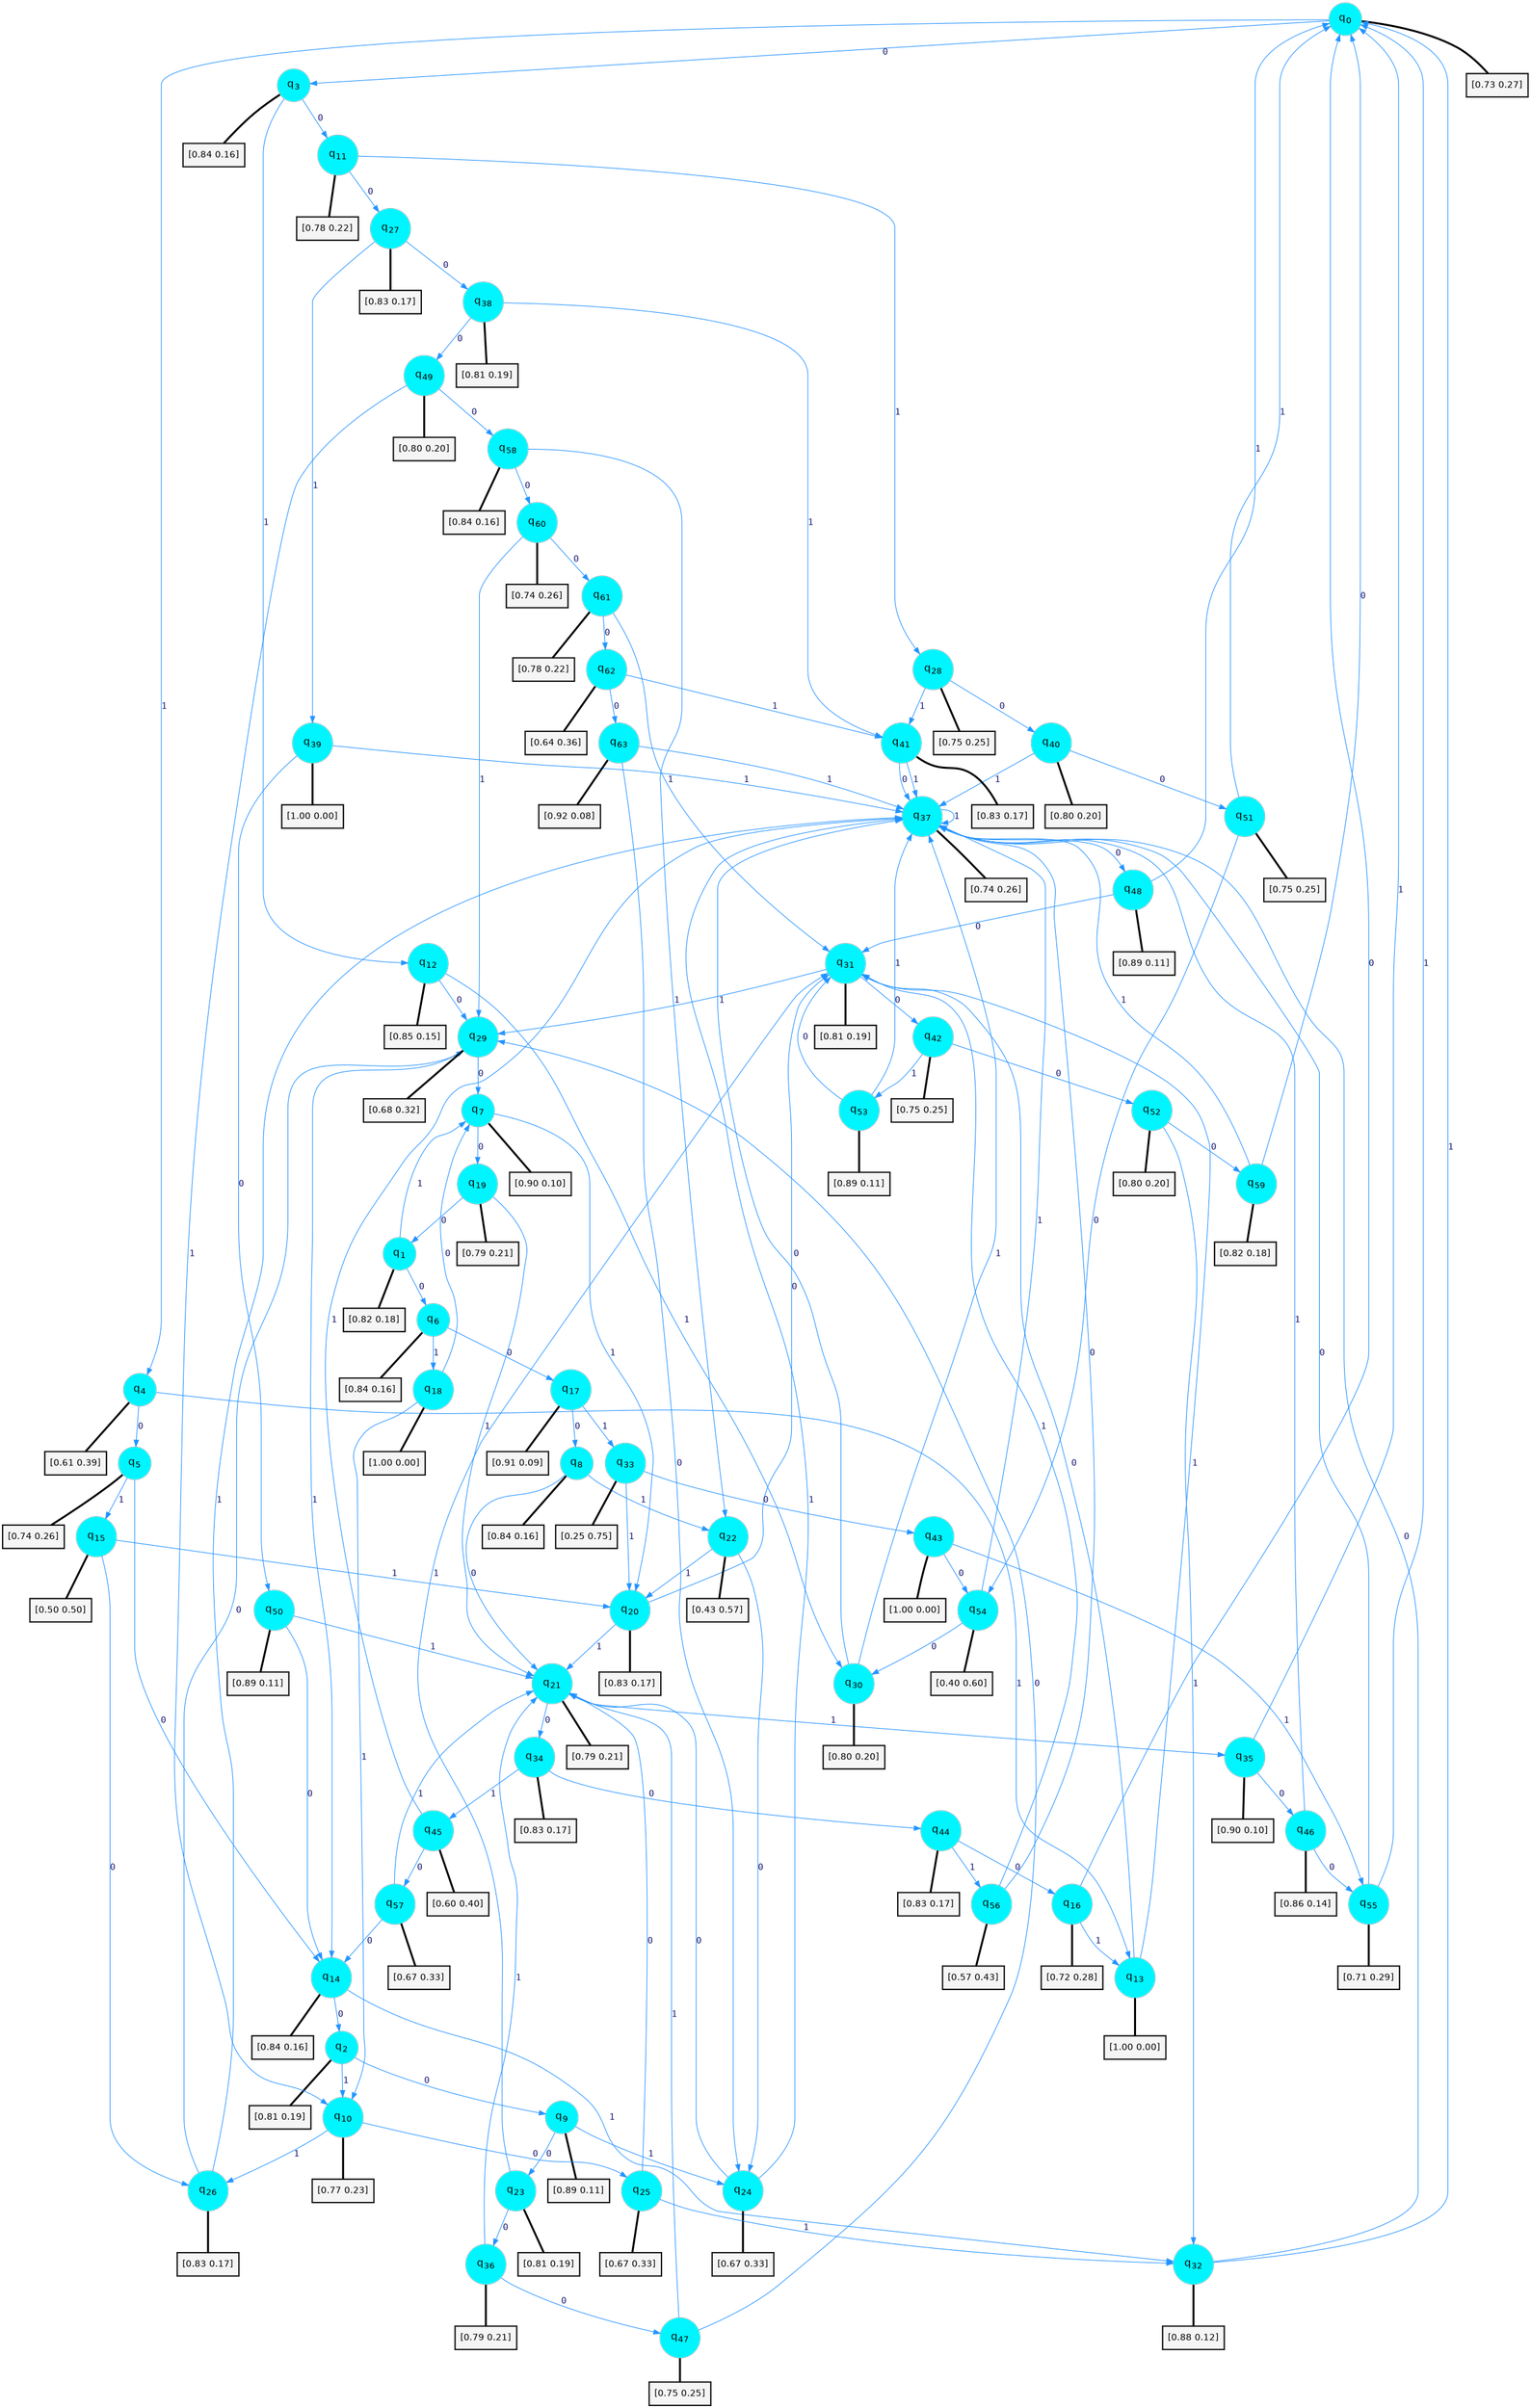 digraph G {
graph [
bgcolor=transparent, dpi=300, rankdir=TD, size="40,25"];
node [
color=gray, fillcolor=turquoise1, fontcolor=black, fontname=Helvetica, fontsize=16, fontweight=bold, shape=circle, style=filled];
edge [
arrowsize=1, color=dodgerblue1, fontcolor=midnightblue, fontname=courier, fontweight=bold, penwidth=1, style=solid, weight=20];
0[label=<q<SUB>0</SUB>>];
1[label=<q<SUB>1</SUB>>];
2[label=<q<SUB>2</SUB>>];
3[label=<q<SUB>3</SUB>>];
4[label=<q<SUB>4</SUB>>];
5[label=<q<SUB>5</SUB>>];
6[label=<q<SUB>6</SUB>>];
7[label=<q<SUB>7</SUB>>];
8[label=<q<SUB>8</SUB>>];
9[label=<q<SUB>9</SUB>>];
10[label=<q<SUB>10</SUB>>];
11[label=<q<SUB>11</SUB>>];
12[label=<q<SUB>12</SUB>>];
13[label=<q<SUB>13</SUB>>];
14[label=<q<SUB>14</SUB>>];
15[label=<q<SUB>15</SUB>>];
16[label=<q<SUB>16</SUB>>];
17[label=<q<SUB>17</SUB>>];
18[label=<q<SUB>18</SUB>>];
19[label=<q<SUB>19</SUB>>];
20[label=<q<SUB>20</SUB>>];
21[label=<q<SUB>21</SUB>>];
22[label=<q<SUB>22</SUB>>];
23[label=<q<SUB>23</SUB>>];
24[label=<q<SUB>24</SUB>>];
25[label=<q<SUB>25</SUB>>];
26[label=<q<SUB>26</SUB>>];
27[label=<q<SUB>27</SUB>>];
28[label=<q<SUB>28</SUB>>];
29[label=<q<SUB>29</SUB>>];
30[label=<q<SUB>30</SUB>>];
31[label=<q<SUB>31</SUB>>];
32[label=<q<SUB>32</SUB>>];
33[label=<q<SUB>33</SUB>>];
34[label=<q<SUB>34</SUB>>];
35[label=<q<SUB>35</SUB>>];
36[label=<q<SUB>36</SUB>>];
37[label=<q<SUB>37</SUB>>];
38[label=<q<SUB>38</SUB>>];
39[label=<q<SUB>39</SUB>>];
40[label=<q<SUB>40</SUB>>];
41[label=<q<SUB>41</SUB>>];
42[label=<q<SUB>42</SUB>>];
43[label=<q<SUB>43</SUB>>];
44[label=<q<SUB>44</SUB>>];
45[label=<q<SUB>45</SUB>>];
46[label=<q<SUB>46</SUB>>];
47[label=<q<SUB>47</SUB>>];
48[label=<q<SUB>48</SUB>>];
49[label=<q<SUB>49</SUB>>];
50[label=<q<SUB>50</SUB>>];
51[label=<q<SUB>51</SUB>>];
52[label=<q<SUB>52</SUB>>];
53[label=<q<SUB>53</SUB>>];
54[label=<q<SUB>54</SUB>>];
55[label=<q<SUB>55</SUB>>];
56[label=<q<SUB>56</SUB>>];
57[label=<q<SUB>57</SUB>>];
58[label=<q<SUB>58</SUB>>];
59[label=<q<SUB>59</SUB>>];
60[label=<q<SUB>60</SUB>>];
61[label=<q<SUB>61</SUB>>];
62[label=<q<SUB>62</SUB>>];
63[label=<q<SUB>63</SUB>>];
64[label="[0.73 0.27]", shape=box,fontcolor=black, fontname=Helvetica, fontsize=14, penwidth=2, fillcolor=whitesmoke,color=black];
65[label="[0.82 0.18]", shape=box,fontcolor=black, fontname=Helvetica, fontsize=14, penwidth=2, fillcolor=whitesmoke,color=black];
66[label="[0.81 0.19]", shape=box,fontcolor=black, fontname=Helvetica, fontsize=14, penwidth=2, fillcolor=whitesmoke,color=black];
67[label="[0.84 0.16]", shape=box,fontcolor=black, fontname=Helvetica, fontsize=14, penwidth=2, fillcolor=whitesmoke,color=black];
68[label="[0.61 0.39]", shape=box,fontcolor=black, fontname=Helvetica, fontsize=14, penwidth=2, fillcolor=whitesmoke,color=black];
69[label="[0.74 0.26]", shape=box,fontcolor=black, fontname=Helvetica, fontsize=14, penwidth=2, fillcolor=whitesmoke,color=black];
70[label="[0.84 0.16]", shape=box,fontcolor=black, fontname=Helvetica, fontsize=14, penwidth=2, fillcolor=whitesmoke,color=black];
71[label="[0.90 0.10]", shape=box,fontcolor=black, fontname=Helvetica, fontsize=14, penwidth=2, fillcolor=whitesmoke,color=black];
72[label="[0.84 0.16]", shape=box,fontcolor=black, fontname=Helvetica, fontsize=14, penwidth=2, fillcolor=whitesmoke,color=black];
73[label="[0.89 0.11]", shape=box,fontcolor=black, fontname=Helvetica, fontsize=14, penwidth=2, fillcolor=whitesmoke,color=black];
74[label="[0.77 0.23]", shape=box,fontcolor=black, fontname=Helvetica, fontsize=14, penwidth=2, fillcolor=whitesmoke,color=black];
75[label="[0.78 0.22]", shape=box,fontcolor=black, fontname=Helvetica, fontsize=14, penwidth=2, fillcolor=whitesmoke,color=black];
76[label="[0.85 0.15]", shape=box,fontcolor=black, fontname=Helvetica, fontsize=14, penwidth=2, fillcolor=whitesmoke,color=black];
77[label="[1.00 0.00]", shape=box,fontcolor=black, fontname=Helvetica, fontsize=14, penwidth=2, fillcolor=whitesmoke,color=black];
78[label="[0.84 0.16]", shape=box,fontcolor=black, fontname=Helvetica, fontsize=14, penwidth=2, fillcolor=whitesmoke,color=black];
79[label="[0.50 0.50]", shape=box,fontcolor=black, fontname=Helvetica, fontsize=14, penwidth=2, fillcolor=whitesmoke,color=black];
80[label="[0.72 0.28]", shape=box,fontcolor=black, fontname=Helvetica, fontsize=14, penwidth=2, fillcolor=whitesmoke,color=black];
81[label="[0.91 0.09]", shape=box,fontcolor=black, fontname=Helvetica, fontsize=14, penwidth=2, fillcolor=whitesmoke,color=black];
82[label="[1.00 0.00]", shape=box,fontcolor=black, fontname=Helvetica, fontsize=14, penwidth=2, fillcolor=whitesmoke,color=black];
83[label="[0.79 0.21]", shape=box,fontcolor=black, fontname=Helvetica, fontsize=14, penwidth=2, fillcolor=whitesmoke,color=black];
84[label="[0.83 0.17]", shape=box,fontcolor=black, fontname=Helvetica, fontsize=14, penwidth=2, fillcolor=whitesmoke,color=black];
85[label="[0.79 0.21]", shape=box,fontcolor=black, fontname=Helvetica, fontsize=14, penwidth=2, fillcolor=whitesmoke,color=black];
86[label="[0.43 0.57]", shape=box,fontcolor=black, fontname=Helvetica, fontsize=14, penwidth=2, fillcolor=whitesmoke,color=black];
87[label="[0.81 0.19]", shape=box,fontcolor=black, fontname=Helvetica, fontsize=14, penwidth=2, fillcolor=whitesmoke,color=black];
88[label="[0.67 0.33]", shape=box,fontcolor=black, fontname=Helvetica, fontsize=14, penwidth=2, fillcolor=whitesmoke,color=black];
89[label="[0.67 0.33]", shape=box,fontcolor=black, fontname=Helvetica, fontsize=14, penwidth=2, fillcolor=whitesmoke,color=black];
90[label="[0.83 0.17]", shape=box,fontcolor=black, fontname=Helvetica, fontsize=14, penwidth=2, fillcolor=whitesmoke,color=black];
91[label="[0.83 0.17]", shape=box,fontcolor=black, fontname=Helvetica, fontsize=14, penwidth=2, fillcolor=whitesmoke,color=black];
92[label="[0.75 0.25]", shape=box,fontcolor=black, fontname=Helvetica, fontsize=14, penwidth=2, fillcolor=whitesmoke,color=black];
93[label="[0.68 0.32]", shape=box,fontcolor=black, fontname=Helvetica, fontsize=14, penwidth=2, fillcolor=whitesmoke,color=black];
94[label="[0.80 0.20]", shape=box,fontcolor=black, fontname=Helvetica, fontsize=14, penwidth=2, fillcolor=whitesmoke,color=black];
95[label="[0.81 0.19]", shape=box,fontcolor=black, fontname=Helvetica, fontsize=14, penwidth=2, fillcolor=whitesmoke,color=black];
96[label="[0.88 0.12]", shape=box,fontcolor=black, fontname=Helvetica, fontsize=14, penwidth=2, fillcolor=whitesmoke,color=black];
97[label="[0.25 0.75]", shape=box,fontcolor=black, fontname=Helvetica, fontsize=14, penwidth=2, fillcolor=whitesmoke,color=black];
98[label="[0.83 0.17]", shape=box,fontcolor=black, fontname=Helvetica, fontsize=14, penwidth=2, fillcolor=whitesmoke,color=black];
99[label="[0.90 0.10]", shape=box,fontcolor=black, fontname=Helvetica, fontsize=14, penwidth=2, fillcolor=whitesmoke,color=black];
100[label="[0.79 0.21]", shape=box,fontcolor=black, fontname=Helvetica, fontsize=14, penwidth=2, fillcolor=whitesmoke,color=black];
101[label="[0.74 0.26]", shape=box,fontcolor=black, fontname=Helvetica, fontsize=14, penwidth=2, fillcolor=whitesmoke,color=black];
102[label="[0.81 0.19]", shape=box,fontcolor=black, fontname=Helvetica, fontsize=14, penwidth=2, fillcolor=whitesmoke,color=black];
103[label="[1.00 0.00]", shape=box,fontcolor=black, fontname=Helvetica, fontsize=14, penwidth=2, fillcolor=whitesmoke,color=black];
104[label="[0.80 0.20]", shape=box,fontcolor=black, fontname=Helvetica, fontsize=14, penwidth=2, fillcolor=whitesmoke,color=black];
105[label="[0.83 0.17]", shape=box,fontcolor=black, fontname=Helvetica, fontsize=14, penwidth=2, fillcolor=whitesmoke,color=black];
106[label="[0.75 0.25]", shape=box,fontcolor=black, fontname=Helvetica, fontsize=14, penwidth=2, fillcolor=whitesmoke,color=black];
107[label="[1.00 0.00]", shape=box,fontcolor=black, fontname=Helvetica, fontsize=14, penwidth=2, fillcolor=whitesmoke,color=black];
108[label="[0.83 0.17]", shape=box,fontcolor=black, fontname=Helvetica, fontsize=14, penwidth=2, fillcolor=whitesmoke,color=black];
109[label="[0.60 0.40]", shape=box,fontcolor=black, fontname=Helvetica, fontsize=14, penwidth=2, fillcolor=whitesmoke,color=black];
110[label="[0.86 0.14]", shape=box,fontcolor=black, fontname=Helvetica, fontsize=14, penwidth=2, fillcolor=whitesmoke,color=black];
111[label="[0.75 0.25]", shape=box,fontcolor=black, fontname=Helvetica, fontsize=14, penwidth=2, fillcolor=whitesmoke,color=black];
112[label="[0.89 0.11]", shape=box,fontcolor=black, fontname=Helvetica, fontsize=14, penwidth=2, fillcolor=whitesmoke,color=black];
113[label="[0.80 0.20]", shape=box,fontcolor=black, fontname=Helvetica, fontsize=14, penwidth=2, fillcolor=whitesmoke,color=black];
114[label="[0.89 0.11]", shape=box,fontcolor=black, fontname=Helvetica, fontsize=14, penwidth=2, fillcolor=whitesmoke,color=black];
115[label="[0.75 0.25]", shape=box,fontcolor=black, fontname=Helvetica, fontsize=14, penwidth=2, fillcolor=whitesmoke,color=black];
116[label="[0.80 0.20]", shape=box,fontcolor=black, fontname=Helvetica, fontsize=14, penwidth=2, fillcolor=whitesmoke,color=black];
117[label="[0.89 0.11]", shape=box,fontcolor=black, fontname=Helvetica, fontsize=14, penwidth=2, fillcolor=whitesmoke,color=black];
118[label="[0.40 0.60]", shape=box,fontcolor=black, fontname=Helvetica, fontsize=14, penwidth=2, fillcolor=whitesmoke,color=black];
119[label="[0.71 0.29]", shape=box,fontcolor=black, fontname=Helvetica, fontsize=14, penwidth=2, fillcolor=whitesmoke,color=black];
120[label="[0.57 0.43]", shape=box,fontcolor=black, fontname=Helvetica, fontsize=14, penwidth=2, fillcolor=whitesmoke,color=black];
121[label="[0.67 0.33]", shape=box,fontcolor=black, fontname=Helvetica, fontsize=14, penwidth=2, fillcolor=whitesmoke,color=black];
122[label="[0.84 0.16]", shape=box,fontcolor=black, fontname=Helvetica, fontsize=14, penwidth=2, fillcolor=whitesmoke,color=black];
123[label="[0.82 0.18]", shape=box,fontcolor=black, fontname=Helvetica, fontsize=14, penwidth=2, fillcolor=whitesmoke,color=black];
124[label="[0.74 0.26]", shape=box,fontcolor=black, fontname=Helvetica, fontsize=14, penwidth=2, fillcolor=whitesmoke,color=black];
125[label="[0.78 0.22]", shape=box,fontcolor=black, fontname=Helvetica, fontsize=14, penwidth=2, fillcolor=whitesmoke,color=black];
126[label="[0.64 0.36]", shape=box,fontcolor=black, fontname=Helvetica, fontsize=14, penwidth=2, fillcolor=whitesmoke,color=black];
127[label="[0.92 0.08]", shape=box,fontcolor=black, fontname=Helvetica, fontsize=14, penwidth=2, fillcolor=whitesmoke,color=black];
0->3 [label=0];
0->4 [label=1];
0->64 [arrowhead=none, penwidth=3,color=black];
1->6 [label=0];
1->7 [label=1];
1->65 [arrowhead=none, penwidth=3,color=black];
2->9 [label=0];
2->10 [label=1];
2->66 [arrowhead=none, penwidth=3,color=black];
3->11 [label=0];
3->12 [label=1];
3->67 [arrowhead=none, penwidth=3,color=black];
4->5 [label=0];
4->13 [label=1];
4->68 [arrowhead=none, penwidth=3,color=black];
5->14 [label=0];
5->15 [label=1];
5->69 [arrowhead=none, penwidth=3,color=black];
6->17 [label=0];
6->18 [label=1];
6->70 [arrowhead=none, penwidth=3,color=black];
7->19 [label=0];
7->20 [label=1];
7->71 [arrowhead=none, penwidth=3,color=black];
8->21 [label=0];
8->22 [label=1];
8->72 [arrowhead=none, penwidth=3,color=black];
9->23 [label=0];
9->24 [label=1];
9->73 [arrowhead=none, penwidth=3,color=black];
10->25 [label=0];
10->26 [label=1];
10->74 [arrowhead=none, penwidth=3,color=black];
11->27 [label=0];
11->28 [label=1];
11->75 [arrowhead=none, penwidth=3,color=black];
12->29 [label=0];
12->30 [label=1];
12->76 [arrowhead=none, penwidth=3,color=black];
13->31 [label=0];
13->31 [label=1];
13->77 [arrowhead=none, penwidth=3,color=black];
14->2 [label=0];
14->32 [label=1];
14->78 [arrowhead=none, penwidth=3,color=black];
15->26 [label=0];
15->20 [label=1];
15->79 [arrowhead=none, penwidth=3,color=black];
16->0 [label=0];
16->13 [label=1];
16->80 [arrowhead=none, penwidth=3,color=black];
17->8 [label=0];
17->33 [label=1];
17->81 [arrowhead=none, penwidth=3,color=black];
18->7 [label=0];
18->10 [label=1];
18->82 [arrowhead=none, penwidth=3,color=black];
19->1 [label=0];
19->21 [label=1];
19->83 [arrowhead=none, penwidth=3,color=black];
20->31 [label=0];
20->21 [label=1];
20->84 [arrowhead=none, penwidth=3,color=black];
21->34 [label=0];
21->35 [label=1];
21->85 [arrowhead=none, penwidth=3,color=black];
22->24 [label=0];
22->20 [label=1];
22->86 [arrowhead=none, penwidth=3,color=black];
23->36 [label=0];
23->31 [label=1];
23->87 [arrowhead=none, penwidth=3,color=black];
24->21 [label=0];
24->37 [label=1];
24->88 [arrowhead=none, penwidth=3,color=black];
25->21 [label=0];
25->32 [label=1];
25->89 [arrowhead=none, penwidth=3,color=black];
26->29 [label=0];
26->37 [label=1];
26->90 [arrowhead=none, penwidth=3,color=black];
27->38 [label=0];
27->39 [label=1];
27->91 [arrowhead=none, penwidth=3,color=black];
28->40 [label=0];
28->41 [label=1];
28->92 [arrowhead=none, penwidth=3,color=black];
29->7 [label=0];
29->14 [label=1];
29->93 [arrowhead=none, penwidth=3,color=black];
30->37 [label=0];
30->37 [label=1];
30->94 [arrowhead=none, penwidth=3,color=black];
31->42 [label=0];
31->29 [label=1];
31->95 [arrowhead=none, penwidth=3,color=black];
32->37 [label=0];
32->0 [label=1];
32->96 [arrowhead=none, penwidth=3,color=black];
33->43 [label=0];
33->20 [label=1];
33->97 [arrowhead=none, penwidth=3,color=black];
34->44 [label=0];
34->45 [label=1];
34->98 [arrowhead=none, penwidth=3,color=black];
35->46 [label=0];
35->0 [label=1];
35->99 [arrowhead=none, penwidth=3,color=black];
36->47 [label=0];
36->21 [label=1];
36->100 [arrowhead=none, penwidth=3,color=black];
37->48 [label=0];
37->37 [label=1];
37->101 [arrowhead=none, penwidth=3,color=black];
38->49 [label=0];
38->41 [label=1];
38->102 [arrowhead=none, penwidth=3,color=black];
39->50 [label=0];
39->37 [label=1];
39->103 [arrowhead=none, penwidth=3,color=black];
40->51 [label=0];
40->37 [label=1];
40->104 [arrowhead=none, penwidth=3,color=black];
41->37 [label=0];
41->37 [label=1];
41->105 [arrowhead=none, penwidth=3,color=black];
42->52 [label=0];
42->53 [label=1];
42->106 [arrowhead=none, penwidth=3,color=black];
43->54 [label=0];
43->55 [label=1];
43->107 [arrowhead=none, penwidth=3,color=black];
44->16 [label=0];
44->56 [label=1];
44->108 [arrowhead=none, penwidth=3,color=black];
45->57 [label=0];
45->37 [label=1];
45->109 [arrowhead=none, penwidth=3,color=black];
46->55 [label=0];
46->37 [label=1];
46->110 [arrowhead=none, penwidth=3,color=black];
47->29 [label=0];
47->21 [label=1];
47->111 [arrowhead=none, penwidth=3,color=black];
48->31 [label=0];
48->0 [label=1];
48->112 [arrowhead=none, penwidth=3,color=black];
49->58 [label=0];
49->10 [label=1];
49->113 [arrowhead=none, penwidth=3,color=black];
50->14 [label=0];
50->21 [label=1];
50->114 [arrowhead=none, penwidth=3,color=black];
51->54 [label=0];
51->0 [label=1];
51->115 [arrowhead=none, penwidth=3,color=black];
52->59 [label=0];
52->32 [label=1];
52->116 [arrowhead=none, penwidth=3,color=black];
53->31 [label=0];
53->37 [label=1];
53->117 [arrowhead=none, penwidth=3,color=black];
54->30 [label=0];
54->37 [label=1];
54->118 [arrowhead=none, penwidth=3,color=black];
55->37 [label=0];
55->0 [label=1];
55->119 [arrowhead=none, penwidth=3,color=black];
56->37 [label=0];
56->31 [label=1];
56->120 [arrowhead=none, penwidth=3,color=black];
57->14 [label=0];
57->21 [label=1];
57->121 [arrowhead=none, penwidth=3,color=black];
58->60 [label=0];
58->22 [label=1];
58->122 [arrowhead=none, penwidth=3,color=black];
59->0 [label=0];
59->37 [label=1];
59->123 [arrowhead=none, penwidth=3,color=black];
60->61 [label=0];
60->29 [label=1];
60->124 [arrowhead=none, penwidth=3,color=black];
61->62 [label=0];
61->31 [label=1];
61->125 [arrowhead=none, penwidth=3,color=black];
62->63 [label=0];
62->41 [label=1];
62->126 [arrowhead=none, penwidth=3,color=black];
63->24 [label=0];
63->37 [label=1];
63->127 [arrowhead=none, penwidth=3,color=black];
}

